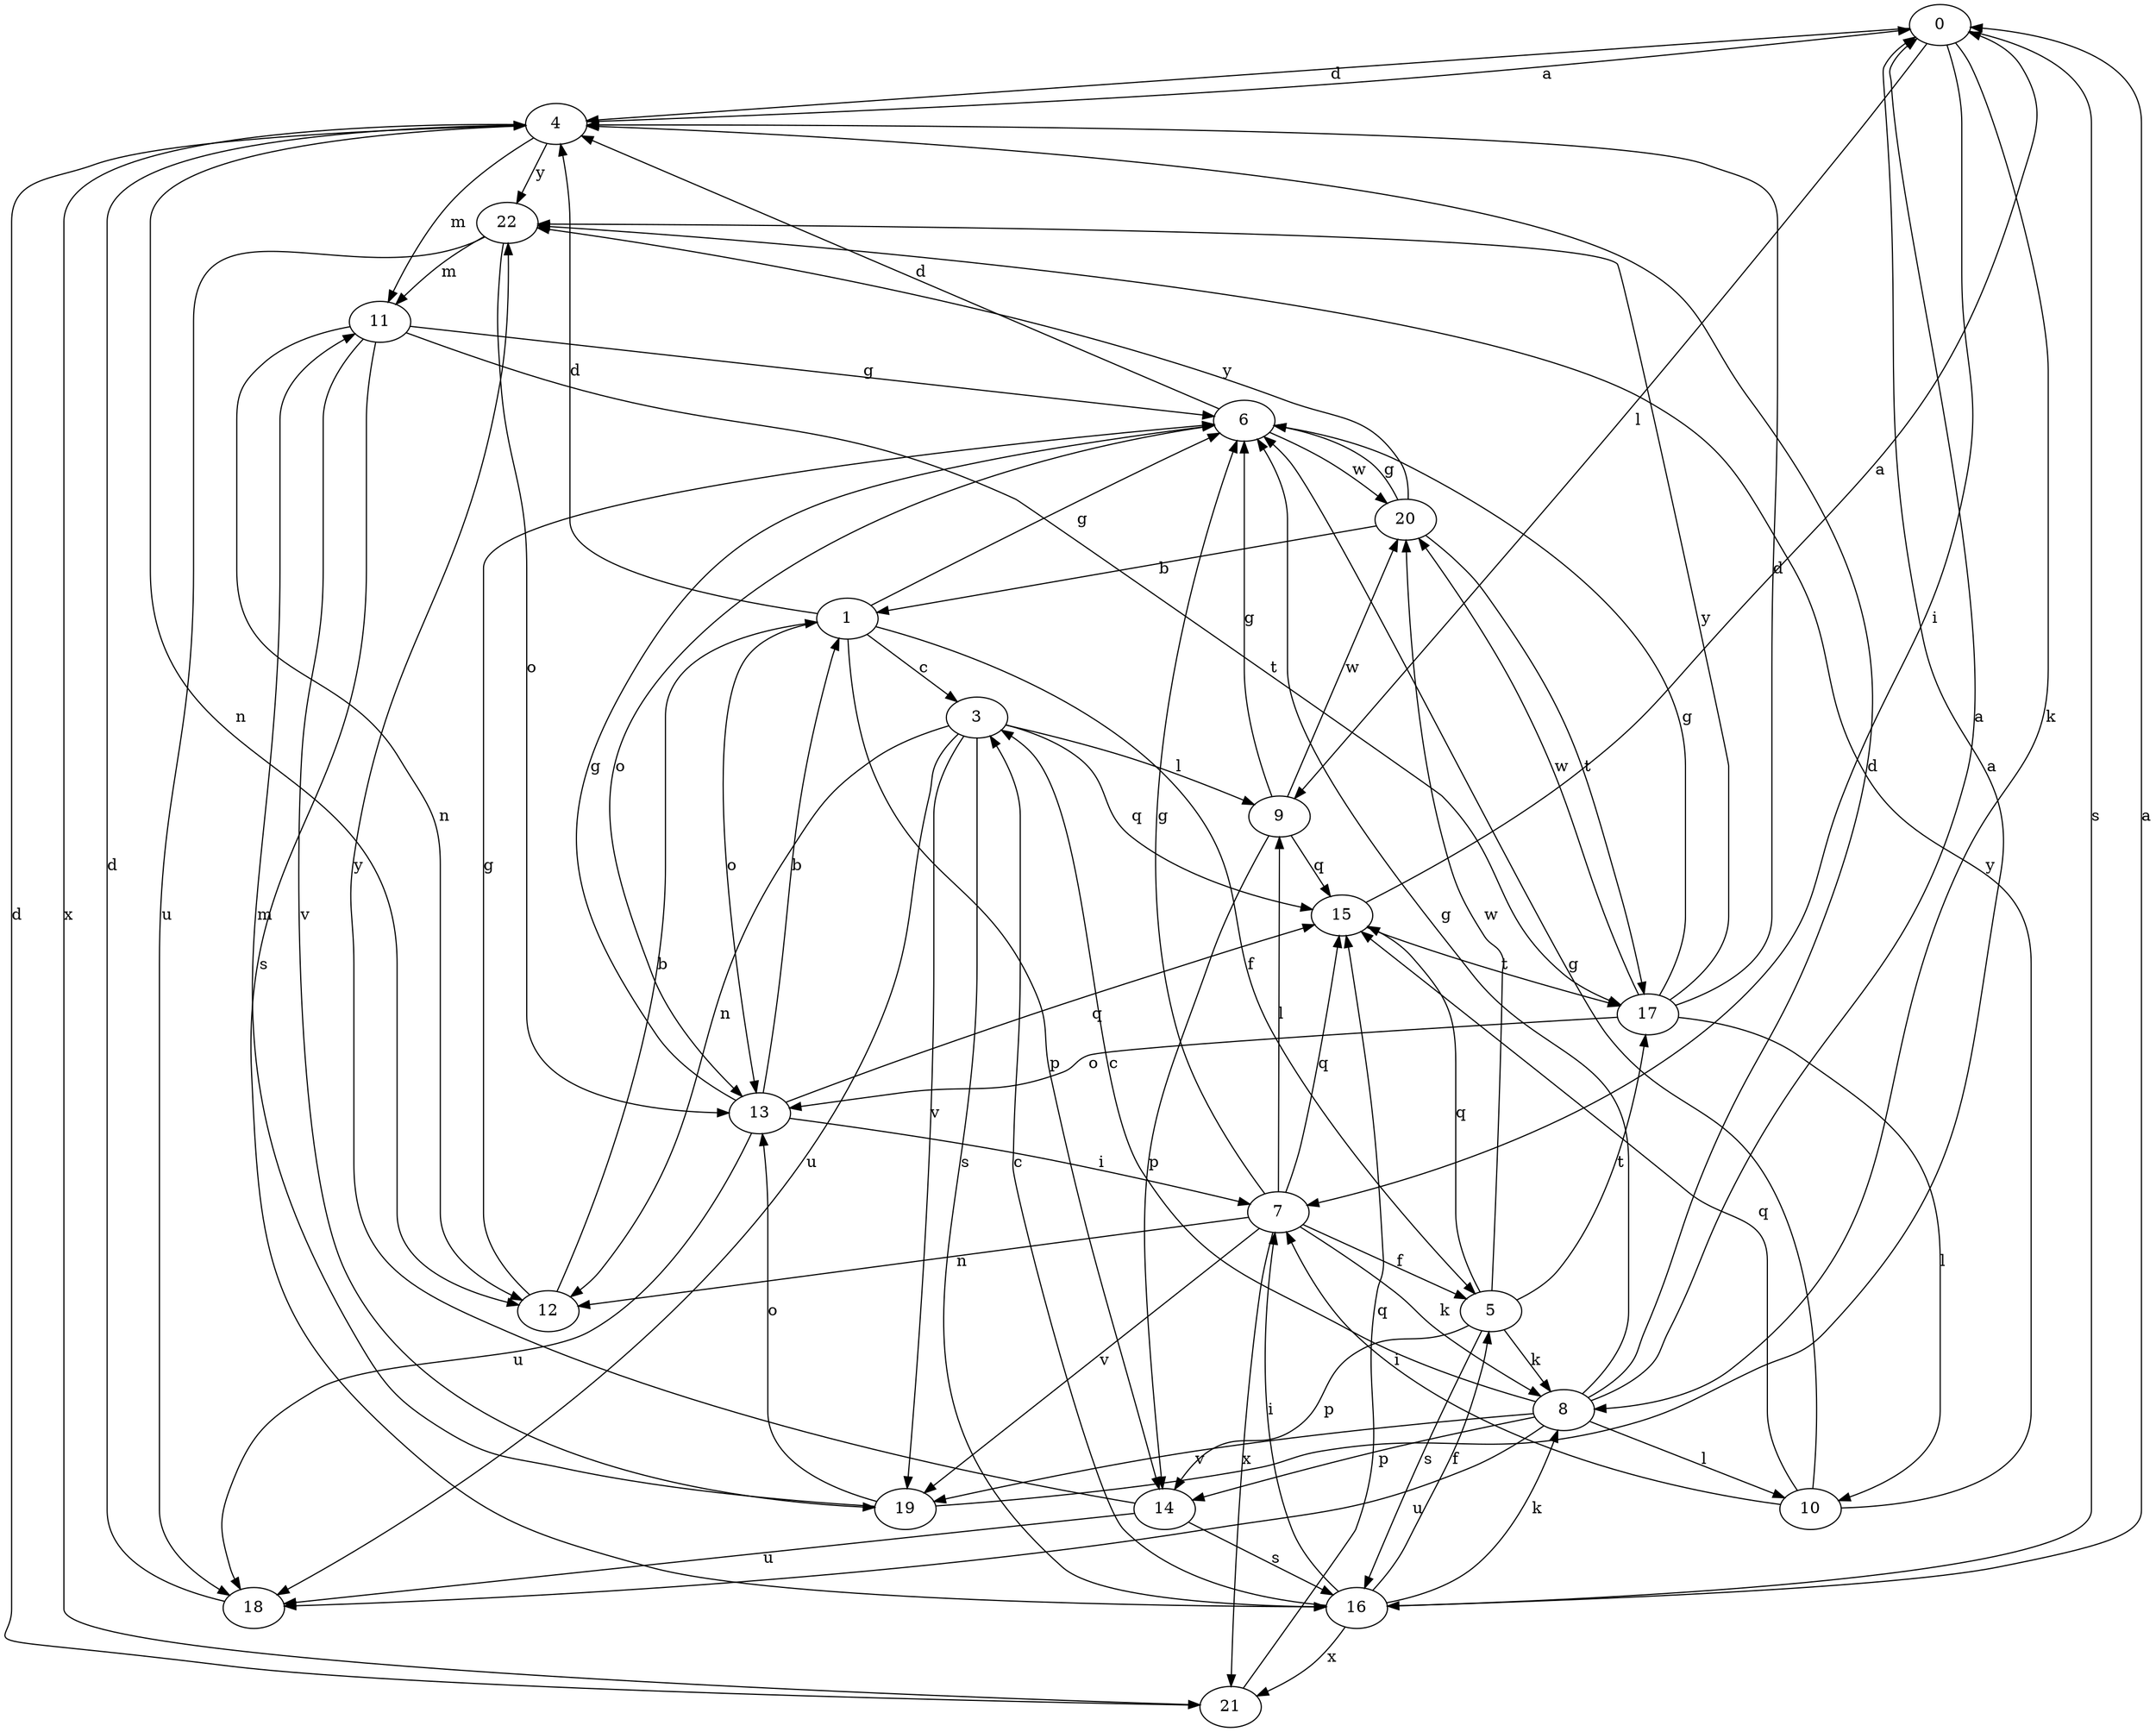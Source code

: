 strict digraph  {
0;
1;
3;
4;
5;
6;
7;
8;
9;
10;
11;
12;
13;
14;
15;
16;
17;
18;
19;
20;
21;
22;
0 -> 4  [label=d];
0 -> 7  [label=i];
0 -> 8  [label=k];
0 -> 9  [label=l];
0 -> 16  [label=s];
1 -> 3  [label=c];
1 -> 4  [label=d];
1 -> 5  [label=f];
1 -> 6  [label=g];
1 -> 13  [label=o];
1 -> 14  [label=p];
3 -> 9  [label=l];
3 -> 12  [label=n];
3 -> 15  [label=q];
3 -> 16  [label=s];
3 -> 18  [label=u];
3 -> 19  [label=v];
4 -> 0  [label=a];
4 -> 11  [label=m];
4 -> 12  [label=n];
4 -> 21  [label=x];
4 -> 22  [label=y];
5 -> 8  [label=k];
5 -> 14  [label=p];
5 -> 15  [label=q];
5 -> 16  [label=s];
5 -> 17  [label=t];
5 -> 20  [label=w];
6 -> 4  [label=d];
6 -> 13  [label=o];
6 -> 20  [label=w];
7 -> 5  [label=f];
7 -> 6  [label=g];
7 -> 8  [label=k];
7 -> 9  [label=l];
7 -> 12  [label=n];
7 -> 15  [label=q];
7 -> 19  [label=v];
7 -> 21  [label=x];
8 -> 0  [label=a];
8 -> 3  [label=c];
8 -> 4  [label=d];
8 -> 6  [label=g];
8 -> 10  [label=l];
8 -> 14  [label=p];
8 -> 18  [label=u];
8 -> 19  [label=v];
9 -> 6  [label=g];
9 -> 14  [label=p];
9 -> 15  [label=q];
9 -> 20  [label=w];
10 -> 6  [label=g];
10 -> 7  [label=i];
10 -> 15  [label=q];
10 -> 22  [label=y];
11 -> 6  [label=g];
11 -> 12  [label=n];
11 -> 16  [label=s];
11 -> 17  [label=t];
11 -> 19  [label=v];
12 -> 1  [label=b];
12 -> 6  [label=g];
13 -> 1  [label=b];
13 -> 6  [label=g];
13 -> 7  [label=i];
13 -> 15  [label=q];
13 -> 18  [label=u];
14 -> 16  [label=s];
14 -> 18  [label=u];
14 -> 22  [label=y];
15 -> 0  [label=a];
15 -> 17  [label=t];
16 -> 0  [label=a];
16 -> 3  [label=c];
16 -> 5  [label=f];
16 -> 7  [label=i];
16 -> 8  [label=k];
16 -> 21  [label=x];
17 -> 4  [label=d];
17 -> 6  [label=g];
17 -> 10  [label=l];
17 -> 13  [label=o];
17 -> 20  [label=w];
17 -> 22  [label=y];
18 -> 4  [label=d];
19 -> 0  [label=a];
19 -> 11  [label=m];
19 -> 13  [label=o];
20 -> 1  [label=b];
20 -> 6  [label=g];
20 -> 17  [label=t];
20 -> 22  [label=y];
21 -> 4  [label=d];
21 -> 15  [label=q];
22 -> 11  [label=m];
22 -> 13  [label=o];
22 -> 18  [label=u];
}

